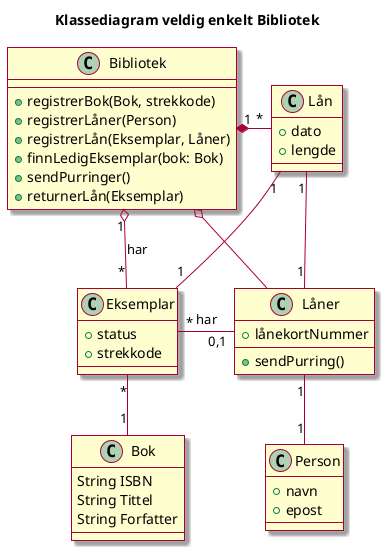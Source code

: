 @startuml

skin rose

title Klassediagram veldig enkelt Bibliotek

class Bok {
  String ISBN
  String Tittel
  String Forfatter
}

class Eksemplar {
  +status
  +strekkode
}

class Bibliotek {
  +registrerBok(Bok, strekkode)
  +registrerLåner(Person)
  +registrerLån(Eksemplar, Låner)
  +finnLedigEksemplar(bok: Bok)
  +sendPurringer()
  +returnerLån(Eksemplar)
}

class Låner {
  +lånekortNummer
  +sendPurring()
}

class Person {
  +navn
  +epost
}

class Lån {
  +dato
  +lengde
}

Bibliotek o- Låner
Eksemplar "*" -- "1" Bok
Bibliotek "1" o- "*" Eksemplar: har
Bibliotek "1" *- "*" Lån 
Lån "1" -- "1" Eksemplar
Lån "1" -- "1" Låner
Låner "1" -- "1" Person
Låner "0,1" -left- "*" Eksemplar : har

@enduml